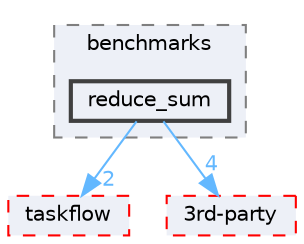 digraph "external/taskflow/benchmarks/reduce_sum"
{
 // LATEX_PDF_SIZE
  bgcolor="transparent";
  edge [fontname=Helvetica,fontsize=10,labelfontname=Helvetica,labelfontsize=10];
  node [fontname=Helvetica,fontsize=10,shape=box,height=0.2,width=0.4];
  compound=true
  subgraph clusterdir_4bffbfcfd2f11ad91688b45922c5a4ae {
    graph [ bgcolor="#edf0f7", pencolor="grey50", label="benchmarks", fontname=Helvetica,fontsize=10 style="filled,dashed", URL="dir_4bffbfcfd2f11ad91688b45922c5a4ae.html",tooltip=""]
  dir_d8f1ae16b09ed872313a0d6d3fef050f [label="reduce_sum", fillcolor="#edf0f7", color="grey25", style="filled,bold", URL="dir_d8f1ae16b09ed872313a0d6d3fef050f.html",tooltip=""];
  }
  dir_335c31d98076110d53a13c1a0e3daa75 [label="taskflow", fillcolor="#edf0f7", color="red", style="filled,dashed", URL="dir_335c31d98076110d53a13c1a0e3daa75.html",tooltip=""];
  dir_8a551ad5ddcada96b3faa8407baf5b5b [label="3rd-party", fillcolor="#edf0f7", color="red", style="filled,dashed", URL="dir_8a551ad5ddcada96b3faa8407baf5b5b.html",tooltip=""];
  dir_d8f1ae16b09ed872313a0d6d3fef050f->dir_335c31d98076110d53a13c1a0e3daa75 [headlabel="2", labeldistance=1.5 headhref="dir_000599_000820.html" href="dir_000599_000820.html" color="steelblue1" fontcolor="steelblue1"];
  dir_d8f1ae16b09ed872313a0d6d3fef050f->dir_8a551ad5ddcada96b3faa8407baf5b5b [headlabel="4", labeldistance=1.5 headhref="dir_000599_000012.html" href="dir_000599_000012.html" color="steelblue1" fontcolor="steelblue1"];
}
